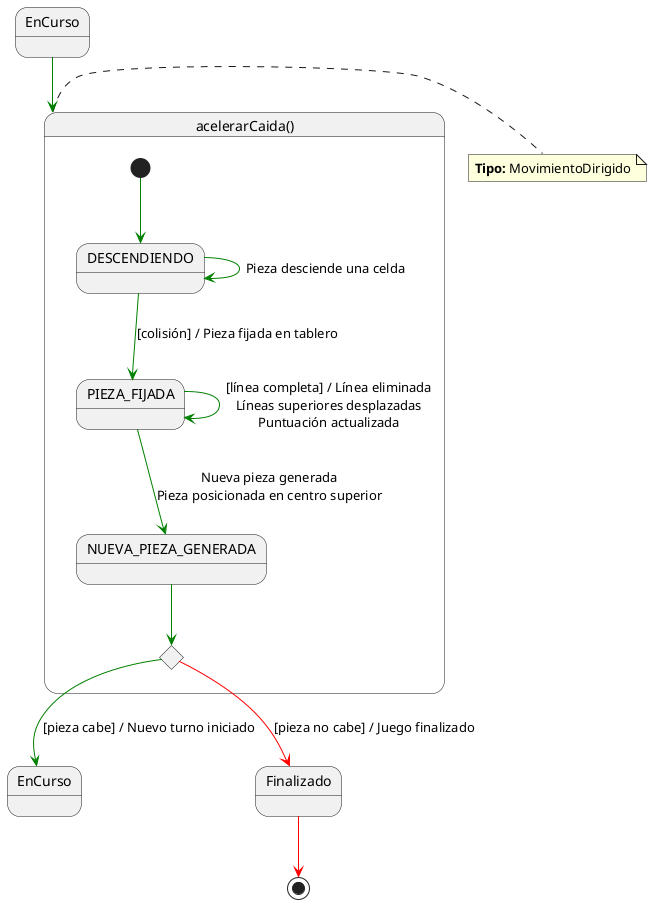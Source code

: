 @startuml

state EnCurso
state EnCurso2 as "EnCurso"

state acelerarCaida as "acelerarCaida()"{

  [*] -[#green]-> DESCENDIENDO

  DESCENDIENDO -[#green]-> DESCENDIENDO : Pieza desciende una celda
  DESCENDIENDO -[#green]-> PIEZA_FIJADA : [colisión] / Pieza fijada en tablero

  PIEZA_FIJADA -[#green]-> PIEZA_FIJADA : [línea completa] / Línea eliminada\nLíneas superiores desplazadas\nPuntuación actualizada

  PIEZA_FIJADA -[#green]-> NUEVA_PIEZA_GENERADA : Nueva pieza generada\nPieza posicionada en centro superior

  state c <<choice>>

  NUEVA_PIEZA_GENERADA -[#green]-> c

}

note right of acelerarCaida
  **Tipo:** MovimientoDirigido
end note

c -[#green]-> EnCurso2 : [pieza cabe] / Nuevo turno iniciado
c -[#red]-> Finalizado : [pieza no cabe] / Juego finalizado

EnCurso -d[#green]-> acelerarCaida

Finalizado -[#red]-> [*]

@enduml
